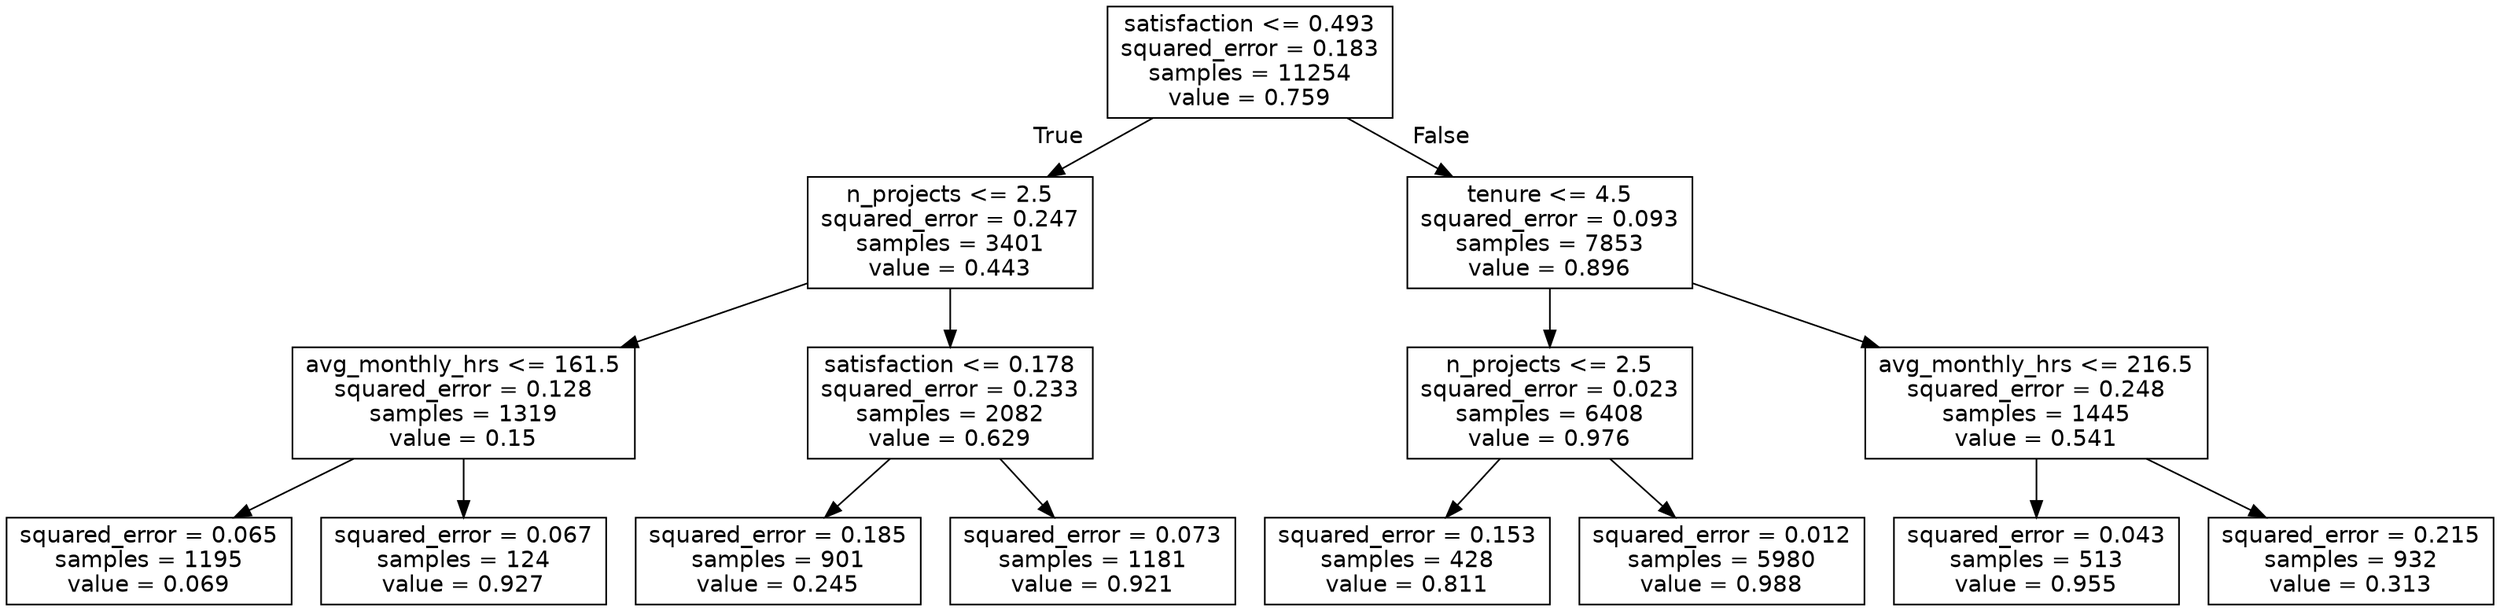 digraph Tree {
node [shape=box, fontname="helvetica"] ;
edge [fontname="helvetica"] ;
0 [label="satisfaction <= 0.493\nsquared_error = 0.183\nsamples = 11254\nvalue = 0.759"] ;
1 [label="n_projects <= 2.5\nsquared_error = 0.247\nsamples = 3401\nvalue = 0.443"] ;
0 -> 1 [labeldistance=2.5, labelangle=45, headlabel="True"] ;
2 [label="avg_monthly_hrs <= 161.5\nsquared_error = 0.128\nsamples = 1319\nvalue = 0.15"] ;
1 -> 2 ;
3 [label="squared_error = 0.065\nsamples = 1195\nvalue = 0.069"] ;
2 -> 3 ;
4 [label="squared_error = 0.067\nsamples = 124\nvalue = 0.927"] ;
2 -> 4 ;
5 [label="satisfaction <= 0.178\nsquared_error = 0.233\nsamples = 2082\nvalue = 0.629"] ;
1 -> 5 ;
6 [label="squared_error = 0.185\nsamples = 901\nvalue = 0.245"] ;
5 -> 6 ;
7 [label="squared_error = 0.073\nsamples = 1181\nvalue = 0.921"] ;
5 -> 7 ;
8 [label="tenure <= 4.5\nsquared_error = 0.093\nsamples = 7853\nvalue = 0.896"] ;
0 -> 8 [labeldistance=2.5, labelangle=-45, headlabel="False"] ;
9 [label="n_projects <= 2.5\nsquared_error = 0.023\nsamples = 6408\nvalue = 0.976"] ;
8 -> 9 ;
10 [label="squared_error = 0.153\nsamples = 428\nvalue = 0.811"] ;
9 -> 10 ;
11 [label="squared_error = 0.012\nsamples = 5980\nvalue = 0.988"] ;
9 -> 11 ;
12 [label="avg_monthly_hrs <= 216.5\nsquared_error = 0.248\nsamples = 1445\nvalue = 0.541"] ;
8 -> 12 ;
13 [label="squared_error = 0.043\nsamples = 513\nvalue = 0.955"] ;
12 -> 13 ;
14 [label="squared_error = 0.215\nsamples = 932\nvalue = 0.313"] ;
12 -> 14 ;
}